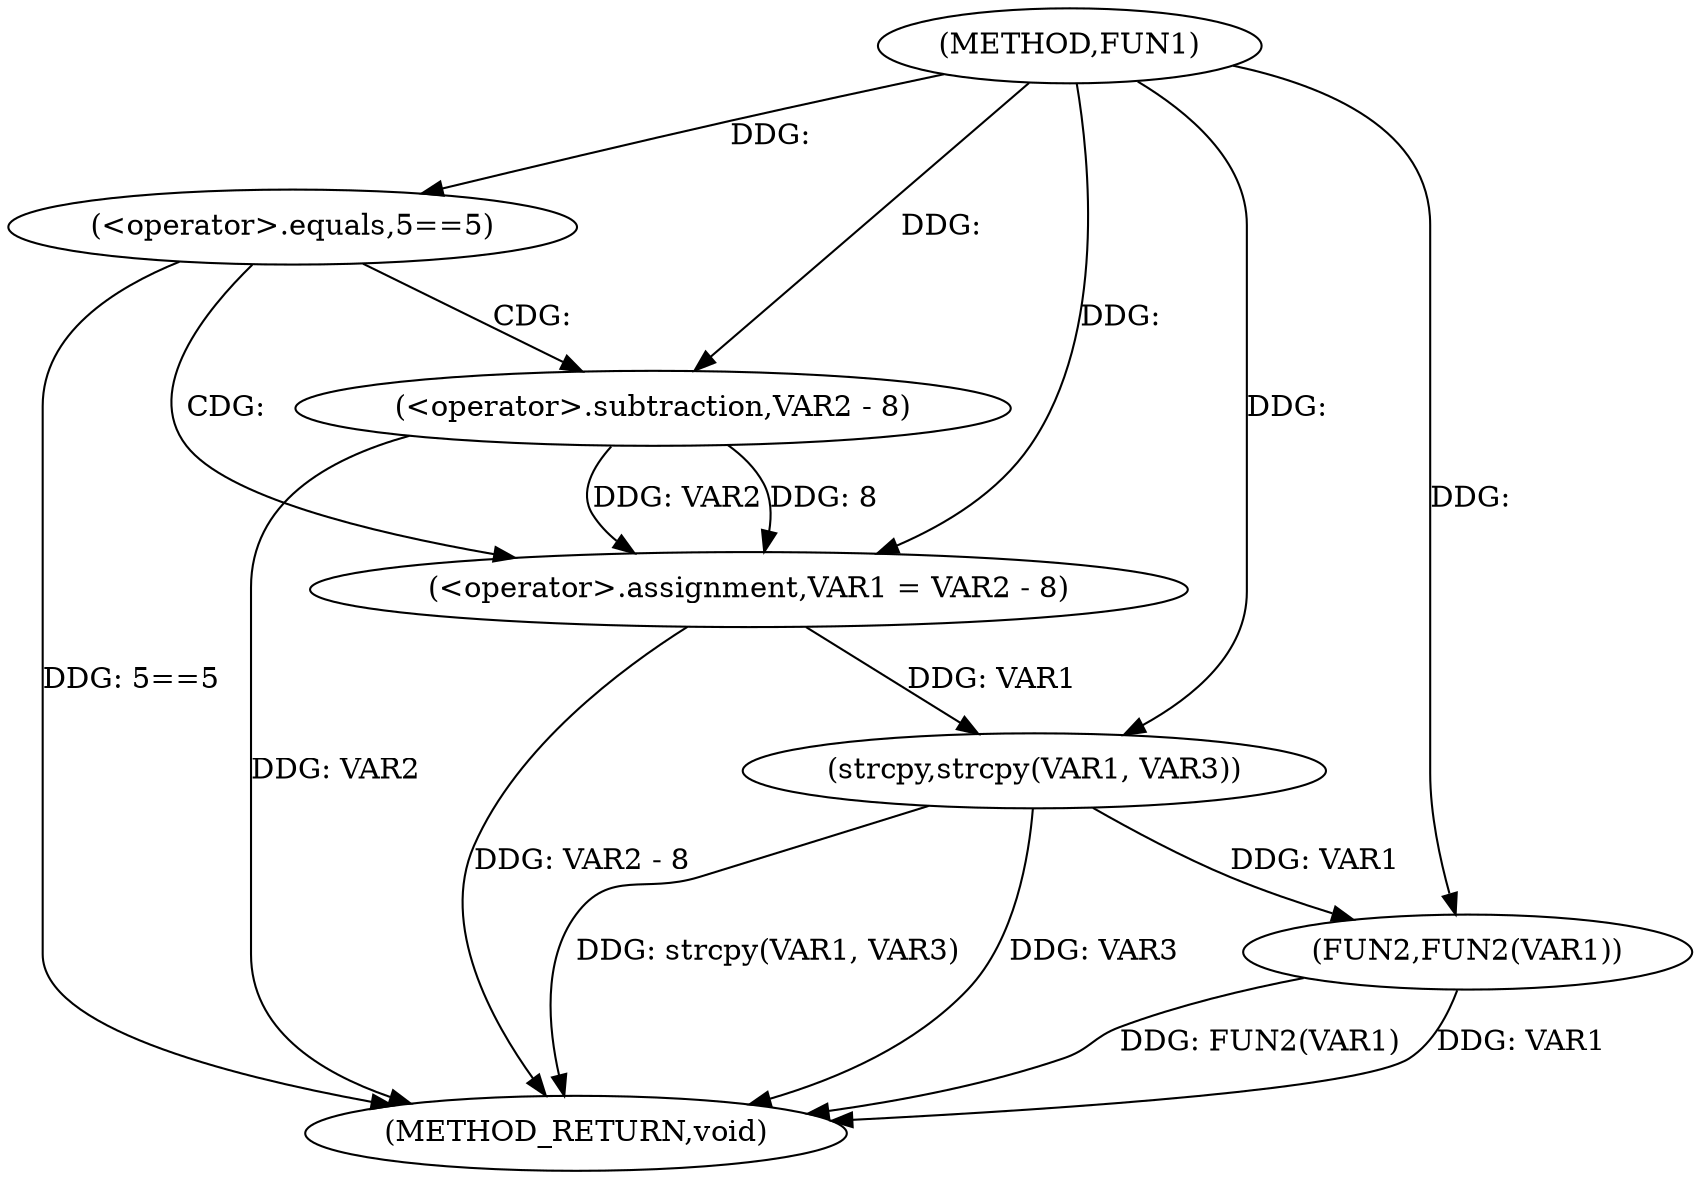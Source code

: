 digraph FUN1 {  
"1000100" [label = "(METHOD,FUN1)" ]
"1000121" [label = "(METHOD_RETURN,void)" ]
"1000105" [label = "(<operator>.equals,5==5)" ]
"1000109" [label = "(<operator>.assignment,VAR1 = VAR2 - 8)" ]
"1000111" [label = "(<operator>.subtraction,VAR2 - 8)" ]
"1000116" [label = "(strcpy,strcpy(VAR1, VAR3))" ]
"1000119" [label = "(FUN2,FUN2(VAR1))" ]
  "1000105" -> "1000121"  [ label = "DDG: 5==5"] 
  "1000116" -> "1000121"  [ label = "DDG: VAR3"] 
  "1000111" -> "1000121"  [ label = "DDG: VAR2"] 
  "1000119" -> "1000121"  [ label = "DDG: VAR1"] 
  "1000119" -> "1000121"  [ label = "DDG: FUN2(VAR1)"] 
  "1000109" -> "1000121"  [ label = "DDG: VAR2 - 8"] 
  "1000116" -> "1000121"  [ label = "DDG: strcpy(VAR1, VAR3)"] 
  "1000100" -> "1000105"  [ label = "DDG: "] 
  "1000111" -> "1000109"  [ label = "DDG: VAR2"] 
  "1000111" -> "1000109"  [ label = "DDG: 8"] 
  "1000100" -> "1000109"  [ label = "DDG: "] 
  "1000100" -> "1000111"  [ label = "DDG: "] 
  "1000109" -> "1000116"  [ label = "DDG: VAR1"] 
  "1000100" -> "1000116"  [ label = "DDG: "] 
  "1000116" -> "1000119"  [ label = "DDG: VAR1"] 
  "1000100" -> "1000119"  [ label = "DDG: "] 
  "1000105" -> "1000109"  [ label = "CDG: "] 
  "1000105" -> "1000111"  [ label = "CDG: "] 
}
